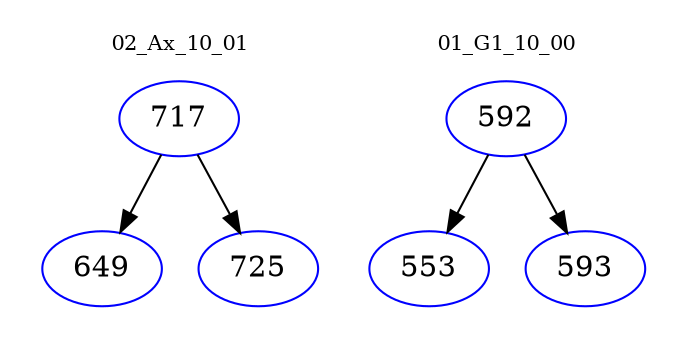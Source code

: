 digraph{
subgraph cluster_0 {
color = white
label = "02_Ax_10_01";
fontsize=10;
T0_717 [label="717", color="blue"]
T0_717 -> T0_649 [color="black"]
T0_649 [label="649", color="blue"]
T0_717 -> T0_725 [color="black"]
T0_725 [label="725", color="blue"]
}
subgraph cluster_1 {
color = white
label = "01_G1_10_00";
fontsize=10;
T1_592 [label="592", color="blue"]
T1_592 -> T1_553 [color="black"]
T1_553 [label="553", color="blue"]
T1_592 -> T1_593 [color="black"]
T1_593 [label="593", color="blue"]
}
}
